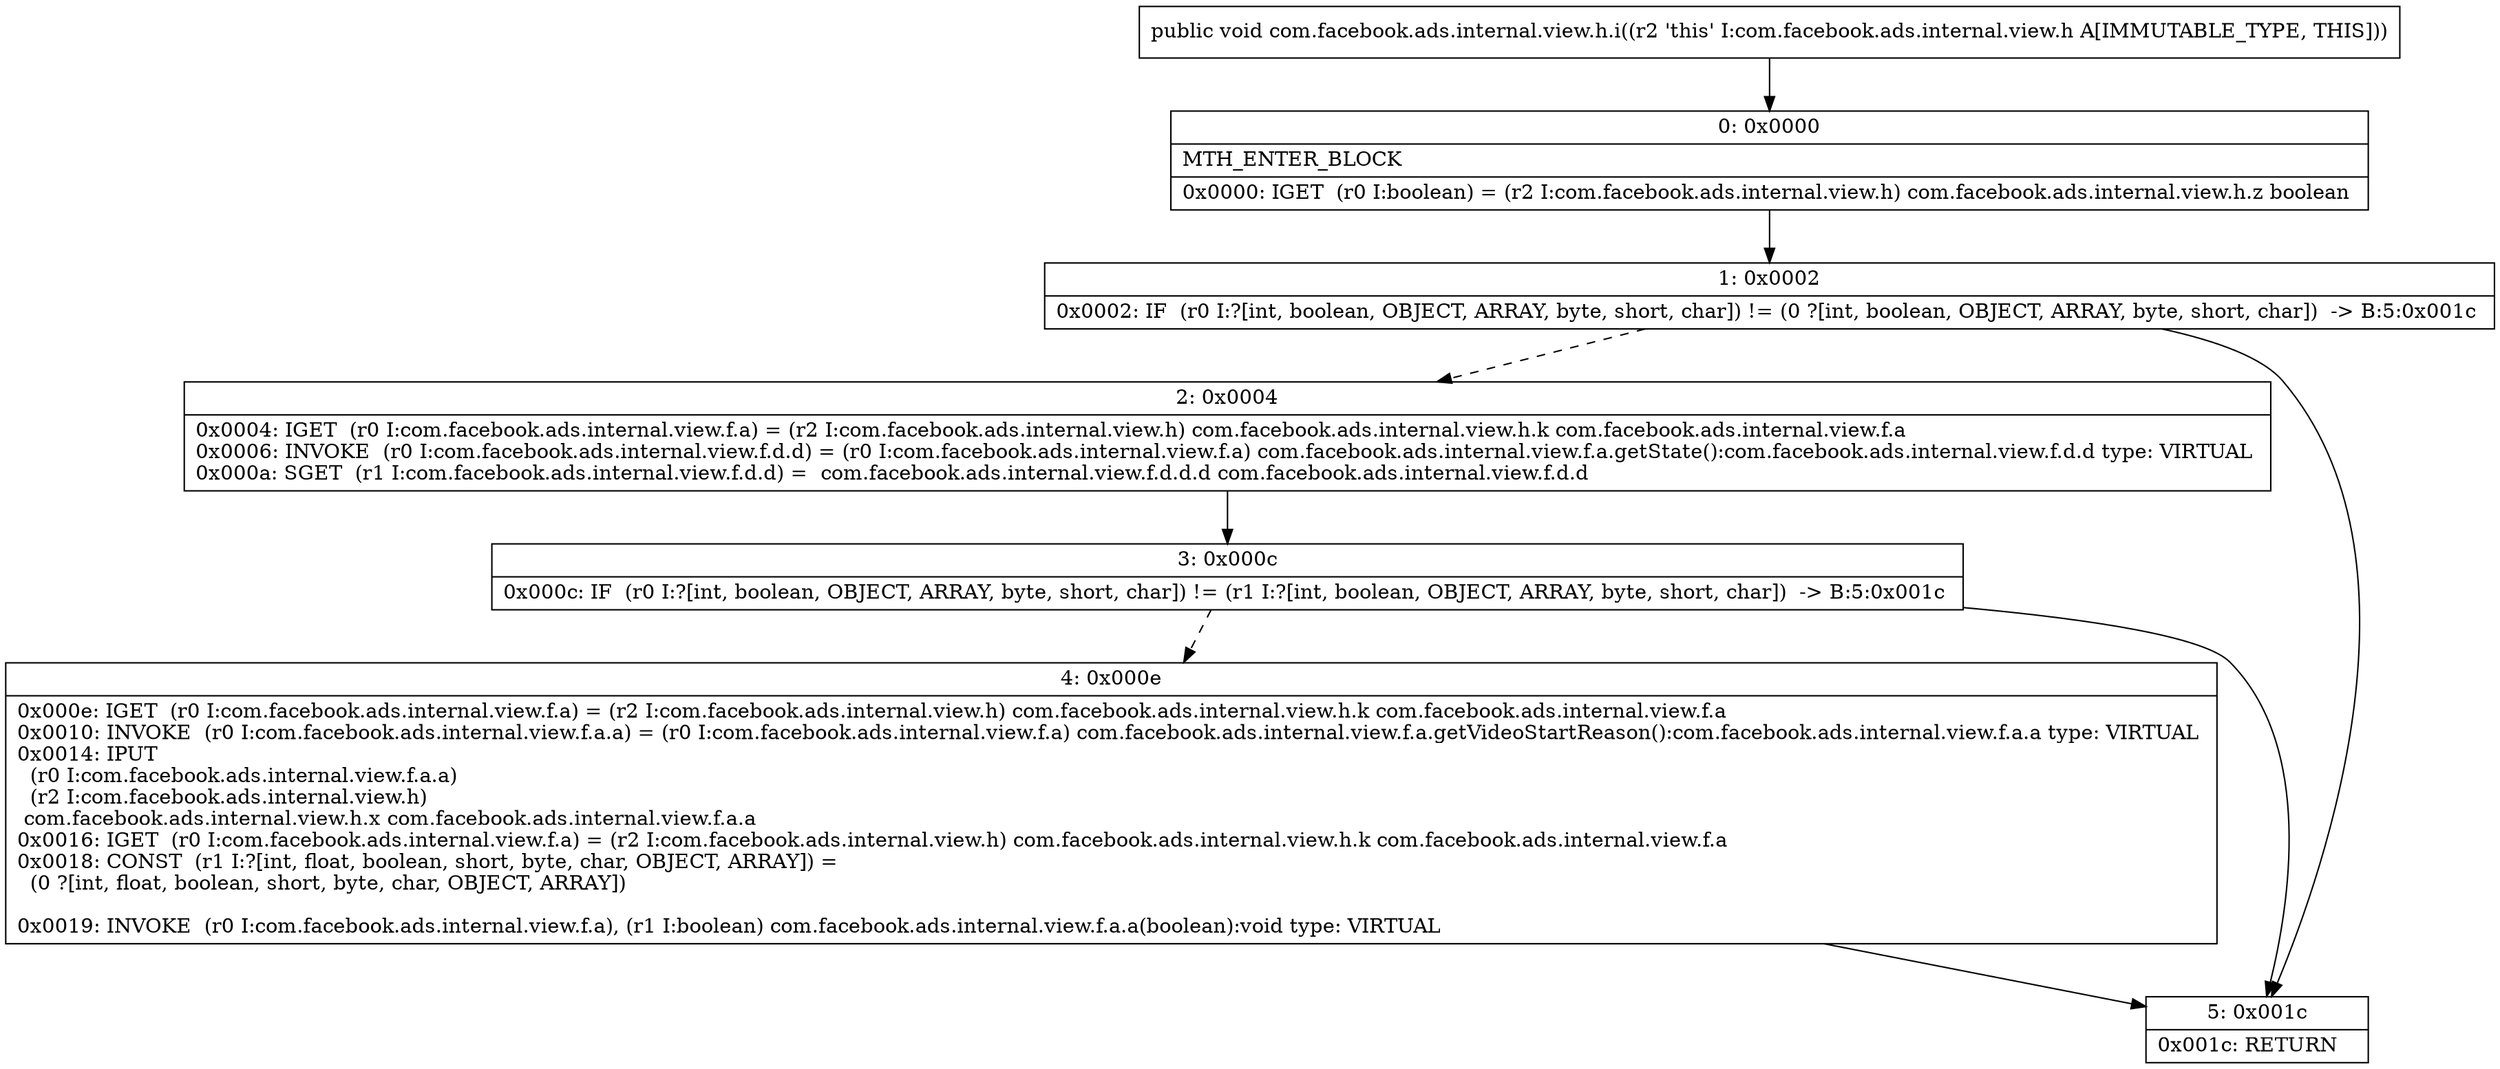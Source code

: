 digraph "CFG forcom.facebook.ads.internal.view.h.i()V" {
Node_0 [shape=record,label="{0\:\ 0x0000|MTH_ENTER_BLOCK\l|0x0000: IGET  (r0 I:boolean) = (r2 I:com.facebook.ads.internal.view.h) com.facebook.ads.internal.view.h.z boolean \l}"];
Node_1 [shape=record,label="{1\:\ 0x0002|0x0002: IF  (r0 I:?[int, boolean, OBJECT, ARRAY, byte, short, char]) != (0 ?[int, boolean, OBJECT, ARRAY, byte, short, char])  \-\> B:5:0x001c \l}"];
Node_2 [shape=record,label="{2\:\ 0x0004|0x0004: IGET  (r0 I:com.facebook.ads.internal.view.f.a) = (r2 I:com.facebook.ads.internal.view.h) com.facebook.ads.internal.view.h.k com.facebook.ads.internal.view.f.a \l0x0006: INVOKE  (r0 I:com.facebook.ads.internal.view.f.d.d) = (r0 I:com.facebook.ads.internal.view.f.a) com.facebook.ads.internal.view.f.a.getState():com.facebook.ads.internal.view.f.d.d type: VIRTUAL \l0x000a: SGET  (r1 I:com.facebook.ads.internal.view.f.d.d) =  com.facebook.ads.internal.view.f.d.d.d com.facebook.ads.internal.view.f.d.d \l}"];
Node_3 [shape=record,label="{3\:\ 0x000c|0x000c: IF  (r0 I:?[int, boolean, OBJECT, ARRAY, byte, short, char]) != (r1 I:?[int, boolean, OBJECT, ARRAY, byte, short, char])  \-\> B:5:0x001c \l}"];
Node_4 [shape=record,label="{4\:\ 0x000e|0x000e: IGET  (r0 I:com.facebook.ads.internal.view.f.a) = (r2 I:com.facebook.ads.internal.view.h) com.facebook.ads.internal.view.h.k com.facebook.ads.internal.view.f.a \l0x0010: INVOKE  (r0 I:com.facebook.ads.internal.view.f.a.a) = (r0 I:com.facebook.ads.internal.view.f.a) com.facebook.ads.internal.view.f.a.getVideoStartReason():com.facebook.ads.internal.view.f.a.a type: VIRTUAL \l0x0014: IPUT  \l  (r0 I:com.facebook.ads.internal.view.f.a.a)\l  (r2 I:com.facebook.ads.internal.view.h)\l com.facebook.ads.internal.view.h.x com.facebook.ads.internal.view.f.a.a \l0x0016: IGET  (r0 I:com.facebook.ads.internal.view.f.a) = (r2 I:com.facebook.ads.internal.view.h) com.facebook.ads.internal.view.h.k com.facebook.ads.internal.view.f.a \l0x0018: CONST  (r1 I:?[int, float, boolean, short, byte, char, OBJECT, ARRAY]) = \l  (0 ?[int, float, boolean, short, byte, char, OBJECT, ARRAY])\l \l0x0019: INVOKE  (r0 I:com.facebook.ads.internal.view.f.a), (r1 I:boolean) com.facebook.ads.internal.view.f.a.a(boolean):void type: VIRTUAL \l}"];
Node_5 [shape=record,label="{5\:\ 0x001c|0x001c: RETURN   \l}"];
MethodNode[shape=record,label="{public void com.facebook.ads.internal.view.h.i((r2 'this' I:com.facebook.ads.internal.view.h A[IMMUTABLE_TYPE, THIS])) }"];
MethodNode -> Node_0;
Node_0 -> Node_1;
Node_1 -> Node_2[style=dashed];
Node_1 -> Node_5;
Node_2 -> Node_3;
Node_3 -> Node_4[style=dashed];
Node_3 -> Node_5;
Node_4 -> Node_5;
}

